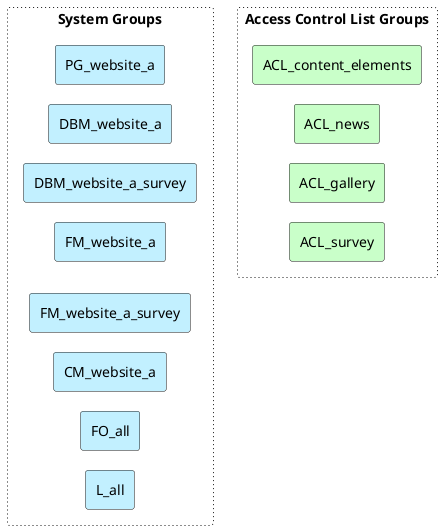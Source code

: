 @startuml
skinparam nodesep 10
skinparam ranksep 20

rectangle "System Groups" #line.dotted {
  rectangle "PG_website_a" as PG_website_a #Application
  rectangle "DBM_website_a" as DBM_website_a #Application
  rectangle "DBM_website_a_survey" as DBM_website_a_survey #Application
  rectangle "FM_website_a" as FM_website_a #Application
  rectangle "FM_website_a_survey" as FM_website_a_survey #Application
  rectangle "CM_website_a" as CM_website_a #Application
  rectangle "FO_all" as FO_all #Application
  rectangle "L_all" as L_all #Application
  PG_website_a -[hidden]-> DBM_website_a
  DBM_website_a -[hidden]-> DBM_website_a_survey
  DBM_website_a_survey -[hidden]-> FM_website_a
  FM_website_a -[hidden]-> FM_website_a_survey
  FM_website_a_survey -[hidden]-> CM_website_a
  CM_website_a -[hidden]-> FO_all
  FO_all -[hidden]-> L_all
}

rectangle "Access Control List Groups" #line.dotted {
  rectangle "ACL_content_elements" as ACL_content_elements #Technology
  rectangle "ACL_news" as ACL_news #Technology
  rectangle "ACL_gallery" as ACL_gallery #Technology
  rectangle "ACL_survey" as ACL_survey #Technology
  ACL_content_elements -[hidden]-> ACL_news
  ACL_news -[hidden]-> ACL_gallery
  ACL_gallery -[hidden]-> ACL_survey
}
@enduml
